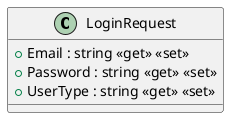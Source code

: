 @startuml
class LoginRequest {
    + Email : string <<get>> <<set>>
    + Password : string <<get>> <<set>>
    + UserType : string <<get>> <<set>>
}
@enduml
